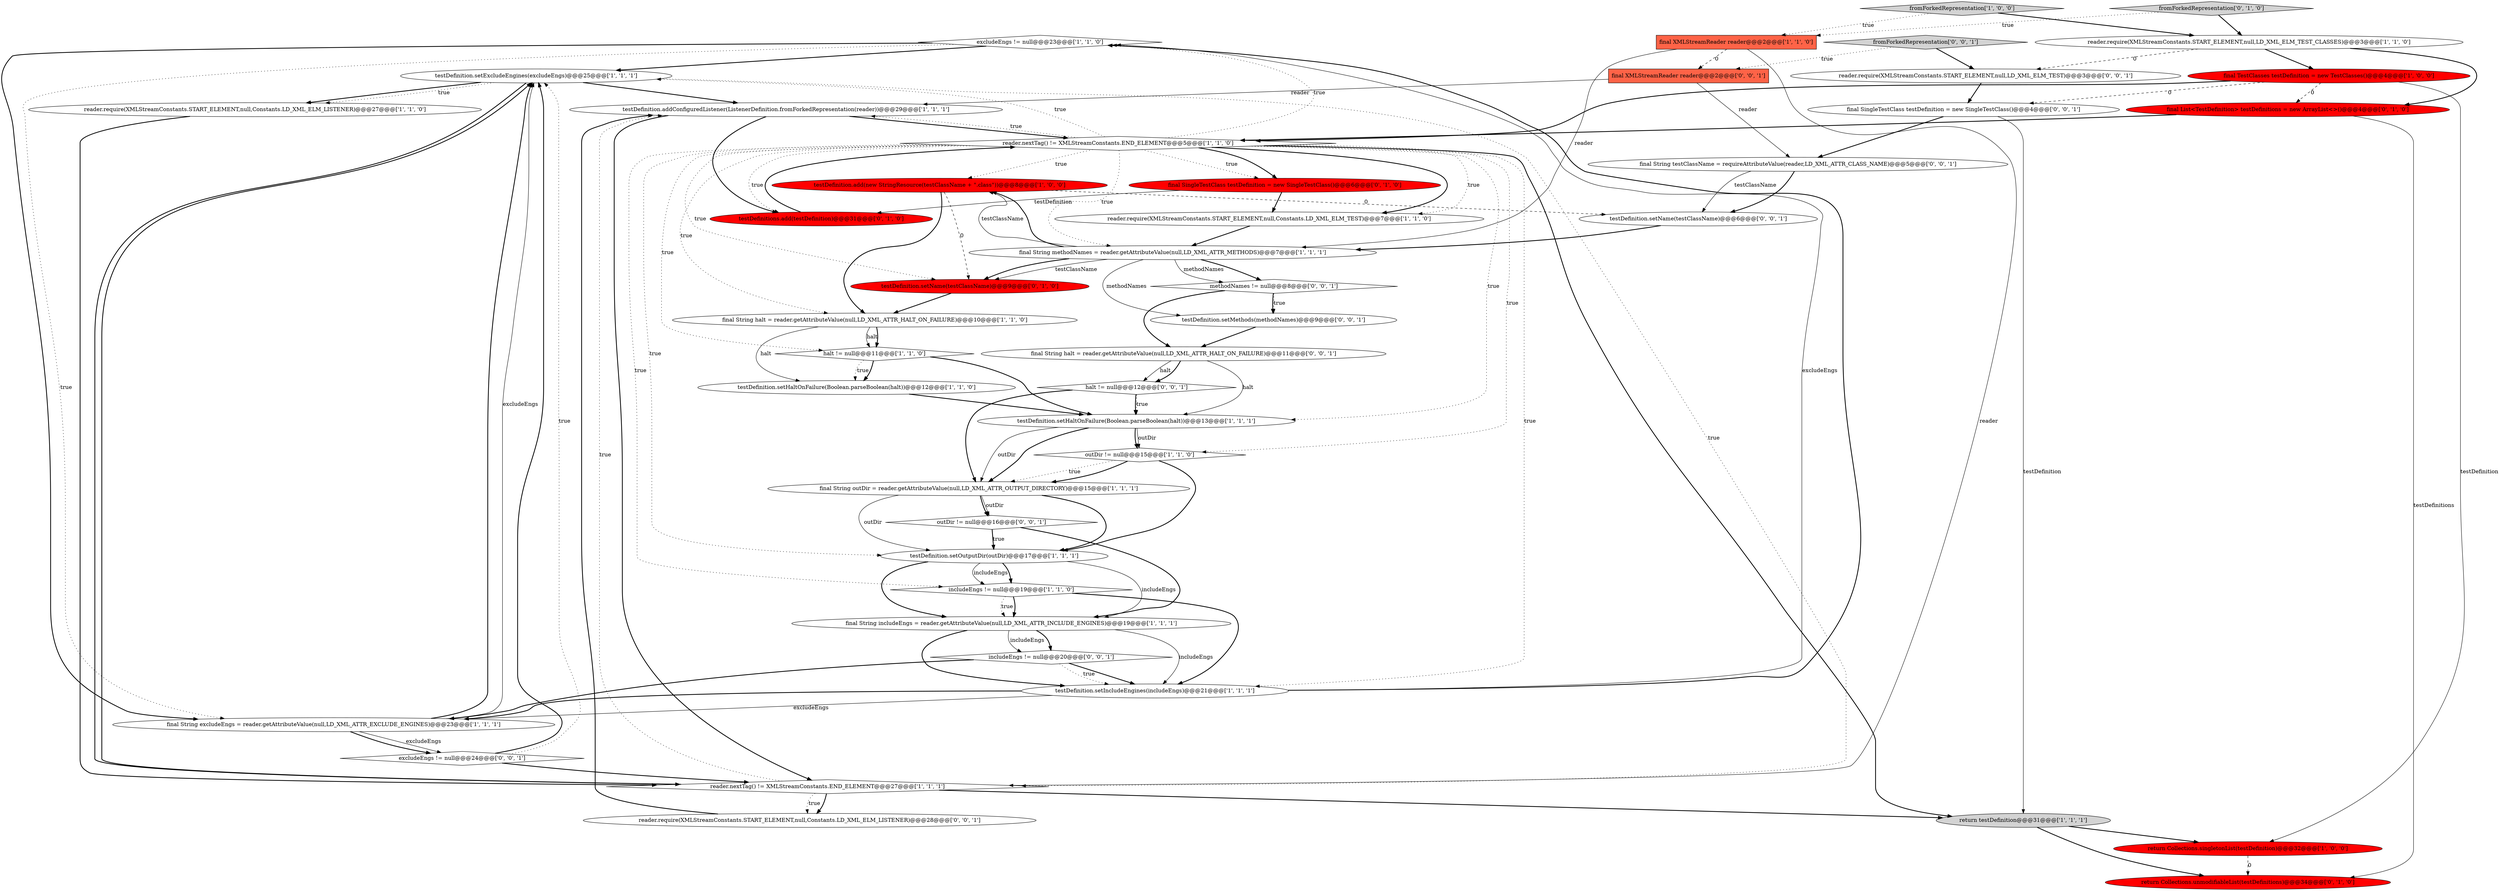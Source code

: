 digraph {
15 [style = filled, label = "excludeEngs != null@@@23@@@['1', '1', '0']", fillcolor = white, shape = diamond image = "AAA0AAABBB1BBB"];
35 [style = filled, label = "final XMLStreamReader reader@@@2@@@['0', '0', '1']", fillcolor = tomato, shape = box image = "AAA0AAABBB3BBB"];
8 [style = filled, label = "reader.require(XMLStreamConstants.START_ELEMENT,null,LD_XML_ELM_TEST_CLASSES)@@@3@@@['1', '1', '0']", fillcolor = white, shape = ellipse image = "AAA0AAABBB1BBB"];
34 [style = filled, label = "excludeEngs != null@@@24@@@['0', '0', '1']", fillcolor = white, shape = diamond image = "AAA0AAABBB3BBB"];
6 [style = filled, label = "fromForkedRepresentation['1', '0', '0']", fillcolor = lightgray, shape = diamond image = "AAA0AAABBB1BBB"];
12 [style = filled, label = "includeEngs != null@@@19@@@['1', '1', '0']", fillcolor = white, shape = diamond image = "AAA0AAABBB1BBB"];
28 [style = filled, label = "final List<TestDefinition> testDefinitions = new ArrayList<>()@@@4@@@['0', '1', '0']", fillcolor = red, shape = ellipse image = "AAA1AAABBB2BBB"];
40 [style = filled, label = "methodNames != null@@@8@@@['0', '0', '1']", fillcolor = white, shape = diamond image = "AAA0AAABBB3BBB"];
11 [style = filled, label = "testDefinition.add(new StringResource(testClassName + \".class\"))@@@8@@@['1', '0', '0']", fillcolor = red, shape = ellipse image = "AAA1AAABBB1BBB"];
45 [style = filled, label = "halt != null@@@12@@@['0', '0', '1']", fillcolor = white, shape = diamond image = "AAA0AAABBB3BBB"];
0 [style = filled, label = "reader.nextTag() != XMLStreamConstants.END_ELEMENT@@@5@@@['1', '1', '0']", fillcolor = white, shape = diamond image = "AAA0AAABBB1BBB"];
32 [style = filled, label = "outDir != null@@@16@@@['0', '0', '1']", fillcolor = white, shape = diamond image = "AAA0AAABBB3BBB"];
20 [style = filled, label = "testDefinition.addConfiguredListener(ListenerDefinition.fromForkedRepresentation(reader))@@@29@@@['1', '1', '1']", fillcolor = white, shape = ellipse image = "AAA0AAABBB1BBB"];
3 [style = filled, label = "halt != null@@@11@@@['1', '1', '0']", fillcolor = white, shape = diamond image = "AAA0AAABBB1BBB"];
38 [style = filled, label = "final String testClassName = requireAttributeValue(reader,LD_XML_ATTR_CLASS_NAME)@@@5@@@['0', '0', '1']", fillcolor = white, shape = ellipse image = "AAA0AAABBB3BBB"];
9 [style = filled, label = "reader.nextTag() != XMLStreamConstants.END_ELEMENT@@@27@@@['1', '1', '1']", fillcolor = white, shape = diamond image = "AAA0AAABBB1BBB"];
4 [style = filled, label = "final String methodNames = reader.getAttributeValue(null,LD_XML_ATTR_METHODS)@@@7@@@['1', '1', '1']", fillcolor = white, shape = ellipse image = "AAA0AAABBB1BBB"];
2 [style = filled, label = "final XMLStreamReader reader@@@2@@@['1', '1', '0']", fillcolor = tomato, shape = box image = "AAA0AAABBB1BBB"];
25 [style = filled, label = "reader.require(XMLStreamConstants.START_ELEMENT,null,Constants.LD_XML_ELM_TEST)@@@7@@@['1', '1', '0']", fillcolor = white, shape = ellipse image = "AAA0AAABBB1BBB"];
33 [style = filled, label = "fromForkedRepresentation['0', '0', '1']", fillcolor = lightgray, shape = diamond image = "AAA0AAABBB3BBB"];
5 [style = filled, label = "testDefinition.setOutputDir(outDir)@@@17@@@['1', '1', '1']", fillcolor = white, shape = ellipse image = "AAA0AAABBB1BBB"];
41 [style = filled, label = "testDefinition.setMethods(methodNames)@@@9@@@['0', '0', '1']", fillcolor = white, shape = ellipse image = "AAA0AAABBB3BBB"];
19 [style = filled, label = "testDefinition.setIncludeEngines(includeEngs)@@@21@@@['1', '1', '1']", fillcolor = white, shape = ellipse image = "AAA0AAABBB1BBB"];
1 [style = filled, label = "final String outDir = reader.getAttributeValue(null,LD_XML_ATTR_OUTPUT_DIRECTORY)@@@15@@@['1', '1', '1']", fillcolor = white, shape = ellipse image = "AAA0AAABBB1BBB"];
26 [style = filled, label = "final SingleTestClass testDefinition = new SingleTestClass()@@@6@@@['0', '1', '0']", fillcolor = red, shape = ellipse image = "AAA1AAABBB2BBB"];
27 [style = filled, label = "testDefinitions.add(testDefinition)@@@31@@@['0', '1', '0']", fillcolor = red, shape = ellipse image = "AAA1AAABBB2BBB"];
21 [style = filled, label = "testDefinition.setExcludeEngines(excludeEngs)@@@25@@@['1', '1', '1']", fillcolor = white, shape = ellipse image = "AAA0AAABBB1BBB"];
23 [style = filled, label = "final String halt = reader.getAttributeValue(null,LD_XML_ATTR_HALT_ON_FAILURE)@@@10@@@['1', '1', '0']", fillcolor = white, shape = ellipse image = "AAA0AAABBB1BBB"];
44 [style = filled, label = "includeEngs != null@@@20@@@['0', '0', '1']", fillcolor = white, shape = diamond image = "AAA0AAABBB3BBB"];
43 [style = filled, label = "final SingleTestClass testDefinition = new SingleTestClass()@@@4@@@['0', '0', '1']", fillcolor = white, shape = ellipse image = "AAA0AAABBB3BBB"];
17 [style = filled, label = "testDefinition.setHaltOnFailure(Boolean.parseBoolean(halt))@@@12@@@['1', '1', '0']", fillcolor = white, shape = ellipse image = "AAA0AAABBB1BBB"];
13 [style = filled, label = "final String excludeEngs = reader.getAttributeValue(null,LD_XML_ATTR_EXCLUDE_ENGINES)@@@23@@@['1', '1', '1']", fillcolor = white, shape = ellipse image = "AAA0AAABBB1BBB"];
24 [style = filled, label = "return testDefinition@@@31@@@['1', '1', '1']", fillcolor = lightgray, shape = ellipse image = "AAA0AAABBB1BBB"];
29 [style = filled, label = "testDefinition.setName(testClassName)@@@9@@@['0', '1', '0']", fillcolor = red, shape = ellipse image = "AAA1AAABBB2BBB"];
18 [style = filled, label = "outDir != null@@@15@@@['1', '1', '0']", fillcolor = white, shape = diamond image = "AAA0AAABBB1BBB"];
31 [style = filled, label = "fromForkedRepresentation['0', '1', '0']", fillcolor = lightgray, shape = diamond image = "AAA0AAABBB2BBB"];
16 [style = filled, label = "reader.require(XMLStreamConstants.START_ELEMENT,null,Constants.LD_XML_ELM_LISTENER)@@@27@@@['1', '1', '0']", fillcolor = white, shape = ellipse image = "AAA0AAABBB1BBB"];
7 [style = filled, label = "final TestClasses testDefinition = new TestClasses()@@@4@@@['1', '0', '0']", fillcolor = red, shape = ellipse image = "AAA1AAABBB1BBB"];
14 [style = filled, label = "testDefinition.setHaltOnFailure(Boolean.parseBoolean(halt))@@@13@@@['1', '1', '1']", fillcolor = white, shape = ellipse image = "AAA0AAABBB1BBB"];
39 [style = filled, label = "testDefinition.setName(testClassName)@@@6@@@['0', '0', '1']", fillcolor = white, shape = ellipse image = "AAA0AAABBB3BBB"];
36 [style = filled, label = "reader.require(XMLStreamConstants.START_ELEMENT,null,Constants.LD_XML_ELM_LISTENER)@@@28@@@['0', '0', '1']", fillcolor = white, shape = ellipse image = "AAA0AAABBB3BBB"];
42 [style = filled, label = "reader.require(XMLStreamConstants.START_ELEMENT,null,LD_XML_ELM_TEST)@@@3@@@['0', '0', '1']", fillcolor = white, shape = ellipse image = "AAA0AAABBB3BBB"];
22 [style = filled, label = "final String includeEngs = reader.getAttributeValue(null,LD_XML_ATTR_INCLUDE_ENGINES)@@@19@@@['1', '1', '1']", fillcolor = white, shape = ellipse image = "AAA0AAABBB1BBB"];
10 [style = filled, label = "return Collections.singletonList(testDefinition)@@@32@@@['1', '0', '0']", fillcolor = red, shape = ellipse image = "AAA1AAABBB1BBB"];
30 [style = filled, label = "return Collections.unmodifiableList(testDefinitions)@@@34@@@['0', '1', '0']", fillcolor = red, shape = ellipse image = "AAA1AAABBB2BBB"];
37 [style = filled, label = "final String halt = reader.getAttributeValue(null,LD_XML_ATTR_HALT_ON_FAILURE)@@@11@@@['0', '0', '1']", fillcolor = white, shape = ellipse image = "AAA0AAABBB3BBB"];
1->5 [style = bold, label=""];
0->12 [style = dotted, label="true"];
37->14 [style = solid, label="halt"];
32->22 [style = bold, label=""];
34->9 [style = bold, label=""];
0->5 [style = dotted, label="true"];
2->4 [style = solid, label="reader"];
38->39 [style = solid, label="testClassName"];
20->9 [style = bold, label=""];
15->21 [style = bold, label=""];
0->19 [style = dotted, label="true"];
20->0 [style = bold, label=""];
44->19 [style = bold, label=""];
14->1 [style = solid, label="outDir"];
38->39 [style = bold, label=""];
0->25 [style = dotted, label="true"];
26->27 [style = solid, label="testDefinition"];
36->20 [style = bold, label=""];
24->30 [style = bold, label=""];
20->27 [style = bold, label=""];
28->0 [style = bold, label=""];
33->35 [style = dotted, label="true"];
0->21 [style = dotted, label="true"];
0->25 [style = bold, label=""];
19->15 [style = solid, label="excludeEngs"];
17->14 [style = bold, label=""];
33->42 [style = bold, label=""];
11->39 [style = dashed, label="0"];
0->24 [style = bold, label=""];
13->34 [style = solid, label="excludeEngs"];
9->21 [style = bold, label=""];
21->16 [style = bold, label=""];
0->3 [style = dotted, label="true"];
35->38 [style = solid, label="reader"];
19->15 [style = bold, label=""];
0->11 [style = dotted, label="true"];
9->24 [style = bold, label=""];
16->9 [style = bold, label=""];
12->22 [style = bold, label=""];
40->37 [style = bold, label=""];
1->5 [style = solid, label="outDir"];
40->41 [style = dotted, label="true"];
24->10 [style = bold, label=""];
8->28 [style = bold, label=""];
13->34 [style = bold, label=""];
15->13 [style = bold, label=""];
27->0 [style = bold, label=""];
41->37 [style = bold, label=""];
7->43 [style = dashed, label="0"];
23->3 [style = solid, label="halt"];
7->0 [style = bold, label=""];
23->3 [style = bold, label=""];
32->5 [style = dotted, label="true"];
29->23 [style = bold, label=""];
4->41 [style = solid, label="methodNames"];
39->4 [style = bold, label=""];
13->21 [style = solid, label="excludeEngs"];
8->42 [style = dashed, label="0"];
15->13 [style = dotted, label="true"];
45->1 [style = bold, label=""];
37->45 [style = solid, label="halt"];
5->22 [style = solid, label="includeEngs"];
12->22 [style = dotted, label="true"];
45->14 [style = bold, label=""];
21->9 [style = bold, label=""];
21->9 [style = dotted, label="true"];
7->10 [style = solid, label="testDefinition"];
19->13 [style = bold, label=""];
18->1 [style = bold, label=""];
22->19 [style = solid, label="includeEngs"];
23->17 [style = solid, label="halt"];
1->32 [style = bold, label=""];
14->18 [style = bold, label=""];
37->45 [style = bold, label=""];
0->14 [style = dotted, label="true"];
3->17 [style = dotted, label="true"];
21->16 [style = dotted, label="true"];
0->26 [style = dotted, label="true"];
5->22 [style = bold, label=""];
22->44 [style = bold, label=""];
0->18 [style = dotted, label="true"];
22->19 [style = bold, label=""];
2->35 [style = dashed, label="0"];
18->1 [style = dotted, label="true"];
0->4 [style = dotted, label="true"];
4->29 [style = bold, label=""];
10->30 [style = dashed, label="0"];
6->2 [style = dotted, label="true"];
43->38 [style = bold, label=""];
7->28 [style = dashed, label="0"];
45->14 [style = dotted, label="true"];
9->20 [style = dotted, label="true"];
31->2 [style = dotted, label="true"];
3->17 [style = bold, label=""];
0->23 [style = dotted, label="true"];
14->18 [style = solid, label="outDir"];
31->8 [style = bold, label=""];
34->21 [style = bold, label=""];
9->36 [style = bold, label=""];
34->21 [style = dotted, label="true"];
4->40 [style = bold, label=""];
32->5 [style = bold, label=""];
42->43 [style = bold, label=""];
0->26 [style = bold, label=""];
4->40 [style = solid, label="methodNames"];
0->15 [style = dotted, label="true"];
26->25 [style = bold, label=""];
3->14 [style = bold, label=""];
9->36 [style = dotted, label="true"];
2->9 [style = solid, label="reader"];
0->20 [style = dotted, label="true"];
25->4 [style = bold, label=""];
11->29 [style = dashed, label="0"];
4->29 [style = solid, label="testClassName"];
5->12 [style = solid, label="includeEngs"];
14->1 [style = bold, label=""];
43->24 [style = solid, label="testDefinition"];
8->7 [style = bold, label=""];
4->11 [style = solid, label="testClassName"];
0->29 [style = dotted, label="true"];
19->13 [style = solid, label="excludeEngs"];
21->20 [style = bold, label=""];
5->12 [style = bold, label=""];
28->30 [style = solid, label="testDefinitions"];
18->5 [style = bold, label=""];
1->32 [style = solid, label="outDir"];
6->8 [style = bold, label=""];
40->41 [style = bold, label=""];
44->13 [style = bold, label=""];
35->20 [style = solid, label="reader"];
44->19 [style = dotted, label="true"];
0->27 [style = dotted, label="true"];
12->19 [style = bold, label=""];
4->11 [style = bold, label=""];
13->21 [style = bold, label=""];
22->44 [style = solid, label="includeEngs"];
11->23 [style = bold, label=""];
}

